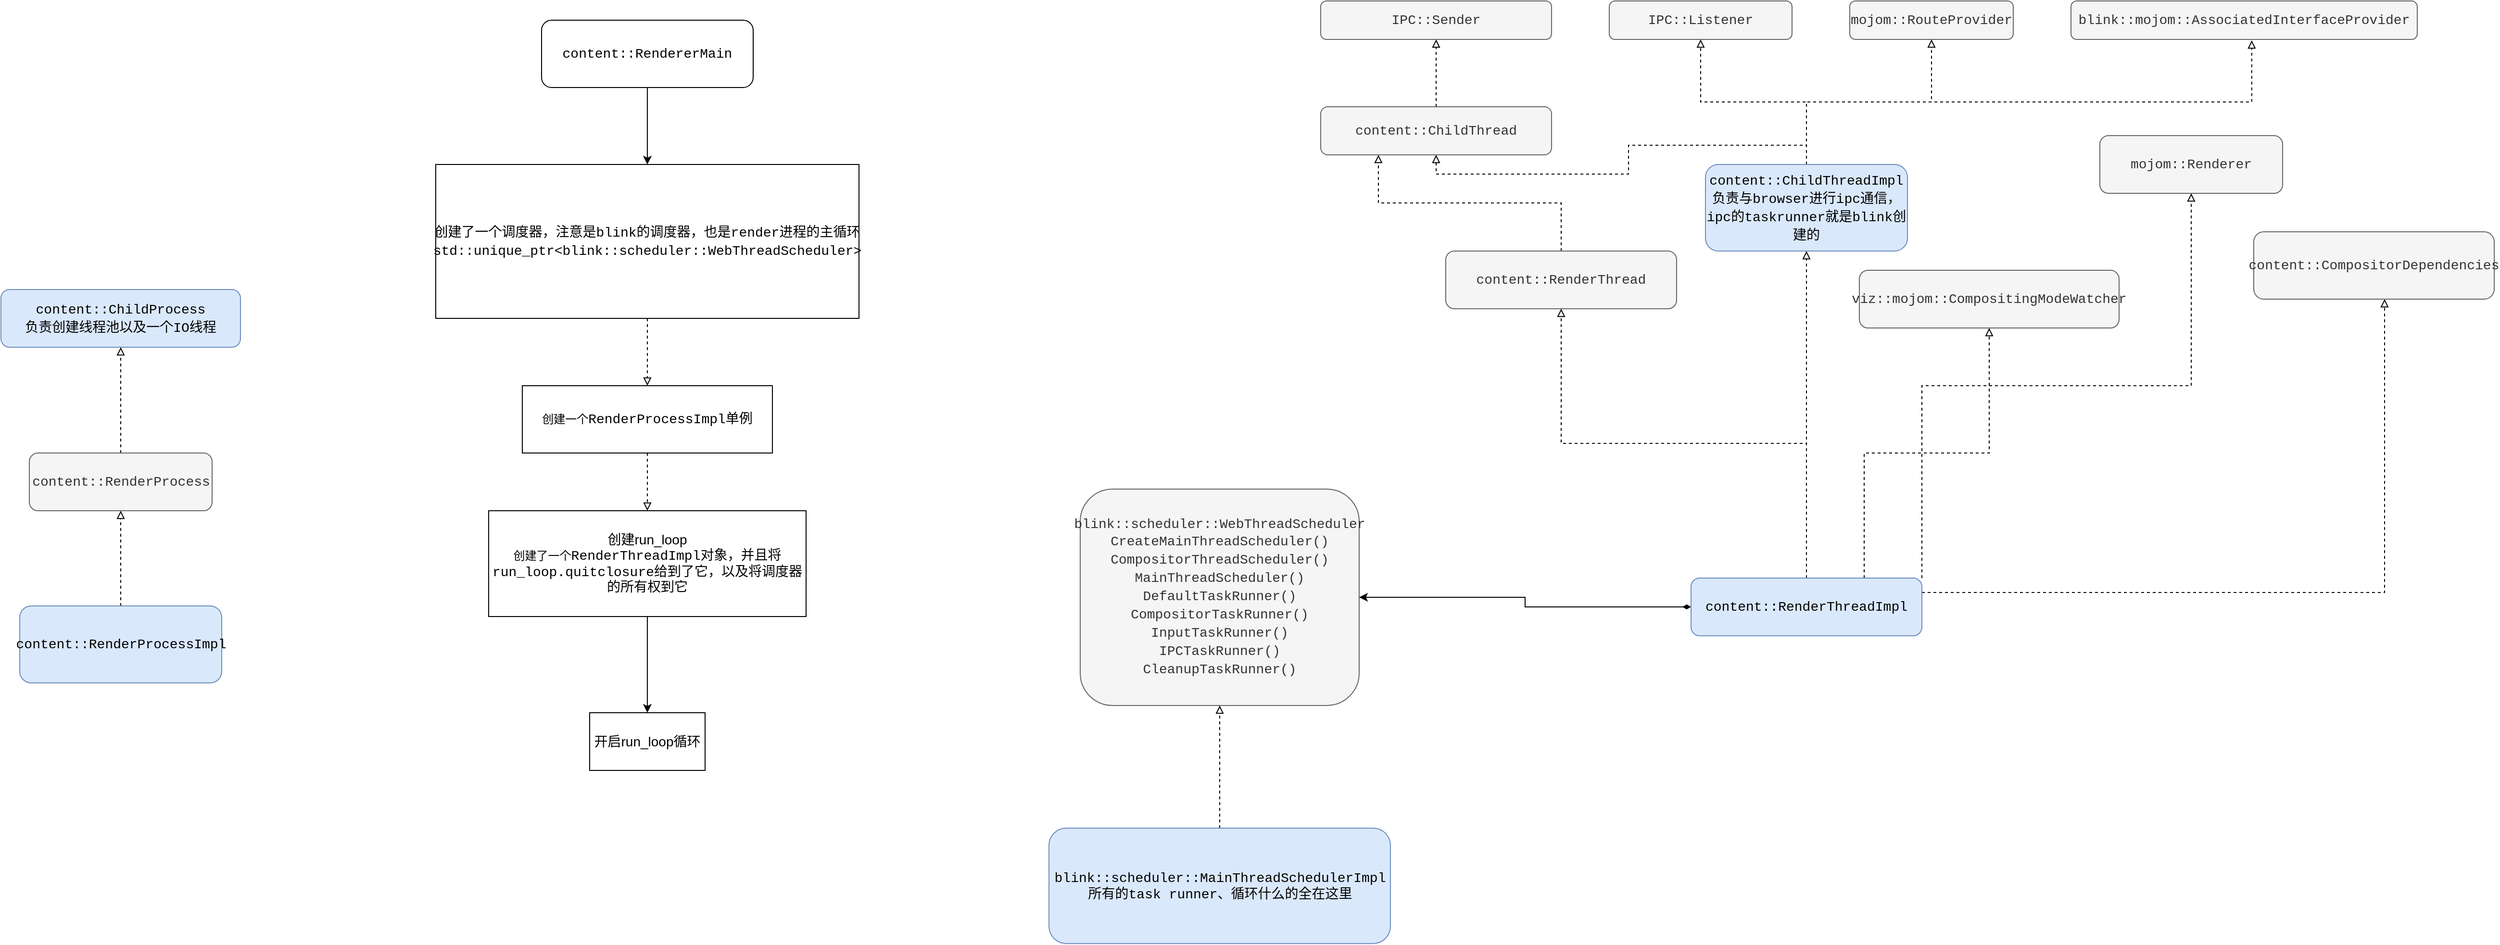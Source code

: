 <mxfile version="13.0.0" type="device"><diagram id="0Z2gEXlGfw9aMveYJJ1k" name="第 1 页"><mxGraphModel dx="2249" dy="846" grid="1" gridSize="10" guides="1" tooltips="1" connect="1" arrows="1" fold="1" page="1" pageScale="1" pageWidth="827" pageHeight="1169" math="0" shadow="0"><root><mxCell id="0"/><mxCell id="1" parent="0"/><mxCell id="v9QAa8efyqaabv-unFso-37" value="" style="edgeStyle=orthogonalEdgeStyle;rounded=0;orthogonalLoop=1;jettySize=auto;html=1;endArrow=classic;endFill=1;strokeColor=#000000;" edge="1" parent="1" source="v9QAa8efyqaabv-unFso-1" target="v9QAa8efyqaabv-unFso-3"><mxGeometry relative="1" as="geometry"/></mxCell><mxCell id="v9QAa8efyqaabv-unFso-1" value="&lt;div style=&quot;font-family: &amp;#34;consolas&amp;#34; , &amp;#34;courier new&amp;#34; , monospace ; font-size: 14px ; line-height: 19px&quot;&gt;&lt;span&gt;content::RendererMain&lt;/span&gt;&lt;/div&gt;" style="rounded=1;whiteSpace=wrap;html=1;" vertex="1" parent="1"><mxGeometry x="-100" y="20" width="220" height="70" as="geometry"/></mxCell><mxCell id="v9QAa8efyqaabv-unFso-51" style="edgeStyle=orthogonalEdgeStyle;rounded=0;orthogonalLoop=1;jettySize=auto;html=1;exitX=0.5;exitY=1;exitDx=0;exitDy=0;entryX=0.5;entryY=0;entryDx=0;entryDy=0;dashed=1;startArrow=none;startFill=0;endArrow=block;endFill=0;strokeColor=#000000;" edge="1" parent="1" source="v9QAa8efyqaabv-unFso-3" target="v9QAa8efyqaabv-unFso-50"><mxGeometry relative="1" as="geometry"/></mxCell><mxCell id="v9QAa8efyqaabv-unFso-3" value="&lt;div style=&quot;font-family: &amp;#34;consolas&amp;#34; , &amp;#34;courier new&amp;#34; , monospace ; font-size: 14px ; line-height: 19px&quot;&gt;创建了一个调度器，注意是blink的调度器，也是render进程的主循环&lt;/div&gt;&lt;div style=&quot;font-family: &amp;#34;consolas&amp;#34; , &amp;#34;courier new&amp;#34; , monospace ; font-size: 14px ; line-height: 19px&quot;&gt;&lt;div style=&quot;font-family: &amp;#34;consolas&amp;#34; , &amp;#34;courier new&amp;#34; , monospace ; line-height: 19px&quot;&gt;&lt;span&gt;std&lt;/span&gt;::unique_ptr&amp;lt;&lt;span&gt;blink&lt;/span&gt;::&lt;span&gt;scheduler&lt;/span&gt;::WebThreadScheduler&amp;gt;&lt;/div&gt;&lt;/div&gt;" style="rounded=0;whiteSpace=wrap;html=1;" vertex="1" parent="1"><mxGeometry x="-210" y="170" width="440" height="160" as="geometry"/></mxCell><mxCell id="v9QAa8efyqaabv-unFso-17" style="edgeStyle=orthogonalEdgeStyle;rounded=0;orthogonalLoop=1;jettySize=auto;html=1;exitX=0.5;exitY=0;exitDx=0;exitDy=0;entryX=0.25;entryY=1;entryDx=0;entryDy=0;dashed=1;endArrow=block;endFill=0;" edge="1" parent="1" source="v9QAa8efyqaabv-unFso-4" target="v9QAa8efyqaabv-unFso-5"><mxGeometry relative="1" as="geometry"/></mxCell><mxCell id="v9QAa8efyqaabv-unFso-4" value="&lt;div style=&quot;font-family: &amp;#34;consolas&amp;#34; , &amp;#34;courier new&amp;#34; , monospace ; font-size: 14px ; line-height: 19px&quot;&gt;&lt;span&gt;content::&lt;/span&gt;&lt;span style=&quot;font-family: &amp;#34;consolas&amp;#34; , &amp;#34;courier new&amp;#34; , monospace&quot;&gt;RenderThread&lt;/span&gt;&lt;/div&gt;" style="rounded=1;whiteSpace=wrap;html=1;fillColor=#f5f5f5;strokeColor=#666666;fontColor=#333333;" vertex="1" parent="1"><mxGeometry x="840" y="260" width="240" height="60" as="geometry"/></mxCell><mxCell id="v9QAa8efyqaabv-unFso-11" style="edgeStyle=orthogonalEdgeStyle;rounded=0;orthogonalLoop=1;jettySize=auto;html=1;exitX=0.5;exitY=0;exitDx=0;exitDy=0;entryX=0.5;entryY=1;entryDx=0;entryDy=0;dashed=1;endArrow=block;endFill=0;" edge="1" parent="1" source="v9QAa8efyqaabv-unFso-5" target="v9QAa8efyqaabv-unFso-6"><mxGeometry relative="1" as="geometry"/></mxCell><mxCell id="v9QAa8efyqaabv-unFso-5" value="&lt;div style=&quot;font-family: &amp;#34;consolas&amp;#34; , &amp;#34;courier new&amp;#34; , monospace ; font-size: 14px ; line-height: 19px&quot;&gt;&lt;span&gt;content::&lt;/span&gt;&lt;span style=&quot;font-family: &amp;#34;consolas&amp;#34; , &amp;#34;courier new&amp;#34; , monospace&quot;&gt;ChildThread&lt;/span&gt;&lt;/div&gt;" style="rounded=1;whiteSpace=wrap;html=1;fillColor=#f5f5f5;strokeColor=#666666;fontColor=#333333;" vertex="1" parent="1"><mxGeometry x="710" y="110" width="240" height="50" as="geometry"/></mxCell><mxCell id="v9QAa8efyqaabv-unFso-6" value="&lt;div style=&quot;font-family: &amp;#34;consolas&amp;#34; , &amp;#34;courier new&amp;#34; , monospace ; font-size: 14px ; line-height: 19px&quot;&gt;&lt;span&gt;IPC::Sender&lt;/span&gt;&lt;/div&gt;" style="rounded=1;whiteSpace=wrap;html=1;fillColor=#f5f5f5;strokeColor=#666666;fontColor=#333333;" vertex="1" parent="1"><mxGeometry x="710" width="240" height="40" as="geometry"/></mxCell><mxCell id="v9QAa8efyqaabv-unFso-7" value="&lt;div style=&quot;font-family: &amp;#34;consolas&amp;#34; , &amp;#34;courier new&amp;#34; , monospace ; font-size: 14px ; line-height: 19px&quot;&gt;&lt;span&gt;IPC::Listener&lt;/span&gt;&lt;/div&gt;" style="rounded=1;whiteSpace=wrap;html=1;fillColor=#f5f5f5;strokeColor=#666666;fontColor=#333333;" vertex="1" parent="1"><mxGeometry x="1010" width="190" height="40" as="geometry"/></mxCell><mxCell id="v9QAa8efyqaabv-unFso-8" value="&lt;div style=&quot;font-family: &amp;#34;consolas&amp;#34; , &amp;#34;courier new&amp;#34; , monospace ; font-size: 14px ; line-height: 19px&quot;&gt;&lt;span&gt;mojom::RouteProvider&lt;/span&gt;&lt;/div&gt;" style="rounded=1;whiteSpace=wrap;html=1;fillColor=#f5f5f5;strokeColor=#666666;fontColor=#333333;" vertex="1" parent="1"><mxGeometry x="1260" width="170" height="40" as="geometry"/></mxCell><mxCell id="v9QAa8efyqaabv-unFso-9" value="&lt;div style=&quot;font-family: &amp;#34;consolas&amp;#34; , &amp;#34;courier new&amp;#34; , monospace ; font-size: 14px ; line-height: 19px&quot;&gt;&lt;span&gt;blink::mojom::AssociatedInterfaceProvider&lt;/span&gt;&lt;/div&gt;" style="rounded=1;whiteSpace=wrap;html=1;fillColor=#f5f5f5;strokeColor=#666666;fontColor=#333333;" vertex="1" parent="1"><mxGeometry x="1490" width="360" height="40" as="geometry"/></mxCell><mxCell id="v9QAa8efyqaabv-unFso-12" style="edgeStyle=orthogonalEdgeStyle;rounded=0;orthogonalLoop=1;jettySize=auto;html=1;exitX=0.5;exitY=0;exitDx=0;exitDy=0;entryX=0.5;entryY=1;entryDx=0;entryDy=0;dashed=1;endArrow=block;endFill=0;" edge="1" parent="1" source="v9QAa8efyqaabv-unFso-10" target="v9QAa8efyqaabv-unFso-5"><mxGeometry relative="1" as="geometry"/></mxCell><mxCell id="v9QAa8efyqaabv-unFso-13" style="edgeStyle=orthogonalEdgeStyle;rounded=0;orthogonalLoop=1;jettySize=auto;html=1;exitX=0.5;exitY=0;exitDx=0;exitDy=0;entryX=0.5;entryY=1;entryDx=0;entryDy=0;dashed=1;endArrow=block;endFill=0;" edge="1" parent="1" source="v9QAa8efyqaabv-unFso-10" target="v9QAa8efyqaabv-unFso-7"><mxGeometry relative="1" as="geometry"/></mxCell><mxCell id="v9QAa8efyqaabv-unFso-14" style="edgeStyle=orthogonalEdgeStyle;rounded=0;orthogonalLoop=1;jettySize=auto;html=1;exitX=0.5;exitY=0;exitDx=0;exitDy=0;entryX=0.5;entryY=1;entryDx=0;entryDy=0;dashed=1;endArrow=block;endFill=0;" edge="1" parent="1" source="v9QAa8efyqaabv-unFso-10" target="v9QAa8efyqaabv-unFso-8"><mxGeometry relative="1" as="geometry"/></mxCell><mxCell id="v9QAa8efyqaabv-unFso-15" style="edgeStyle=orthogonalEdgeStyle;rounded=0;orthogonalLoop=1;jettySize=auto;html=1;exitX=0.5;exitY=0;exitDx=0;exitDy=0;entryX=0.522;entryY=1.025;entryDx=0;entryDy=0;entryPerimeter=0;dashed=1;endArrow=block;endFill=0;" edge="1" parent="1" source="v9QAa8efyqaabv-unFso-10" target="v9QAa8efyqaabv-unFso-9"><mxGeometry relative="1" as="geometry"/></mxCell><mxCell id="v9QAa8efyqaabv-unFso-10" value="&lt;div style=&quot;font-family: &amp;#34;consolas&amp;#34; , &amp;#34;courier new&amp;#34; , monospace ; font-size: 14px ; line-height: 19px&quot;&gt;&lt;span&gt;content::&lt;/span&gt;&lt;span&gt;ChildThreadImpl&lt;/span&gt;&lt;/div&gt;&lt;div style=&quot;font-family: &amp;#34;consolas&amp;#34; , &amp;#34;courier new&amp;#34; , monospace ; font-size: 14px ; line-height: 19px&quot;&gt;&lt;span&gt;负责与browser进行ipc通信，ipc的taskrunner就是blink创建的&lt;/span&gt;&lt;/div&gt;" style="rounded=1;whiteSpace=wrap;html=1;fillColor=#dae8fc;strokeColor=#6c8ebf;" vertex="1" parent="1"><mxGeometry x="1110" y="170" width="210" height="90" as="geometry"/></mxCell><mxCell id="v9QAa8efyqaabv-unFso-19" style="edgeStyle=orthogonalEdgeStyle;rounded=0;orthogonalLoop=1;jettySize=auto;html=1;exitX=0.5;exitY=0;exitDx=0;exitDy=0;entryX=0.5;entryY=1;entryDx=0;entryDy=0;dashed=1;endArrow=block;endFill=0;" edge="1" parent="1" source="v9QAa8efyqaabv-unFso-18" target="v9QAa8efyqaabv-unFso-4"><mxGeometry relative="1" as="geometry"/></mxCell><mxCell id="v9QAa8efyqaabv-unFso-20" style="edgeStyle=orthogonalEdgeStyle;rounded=0;orthogonalLoop=1;jettySize=auto;html=1;exitX=0.5;exitY=0;exitDx=0;exitDy=0;entryX=0.5;entryY=1;entryDx=0;entryDy=0;dashed=1;endArrow=block;endFill=0;" edge="1" parent="1" source="v9QAa8efyqaabv-unFso-18" target="v9QAa8efyqaabv-unFso-10"><mxGeometry relative="1" as="geometry"/></mxCell><mxCell id="v9QAa8efyqaabv-unFso-24" style="edgeStyle=orthogonalEdgeStyle;rounded=0;orthogonalLoop=1;jettySize=auto;html=1;exitX=0.75;exitY=0;exitDx=0;exitDy=0;entryX=0.5;entryY=1;entryDx=0;entryDy=0;dashed=1;endArrow=block;endFill=0;" edge="1" parent="1" source="v9QAa8efyqaabv-unFso-18" target="v9QAa8efyqaabv-unFso-22"><mxGeometry relative="1" as="geometry"/></mxCell><mxCell id="v9QAa8efyqaabv-unFso-25" style="edgeStyle=orthogonalEdgeStyle;rounded=0;orthogonalLoop=1;jettySize=auto;html=1;exitX=1;exitY=0;exitDx=0;exitDy=0;entryX=0.5;entryY=1;entryDx=0;entryDy=0;dashed=1;endArrow=block;endFill=0;" edge="1" parent="1" source="v9QAa8efyqaabv-unFso-18" target="v9QAa8efyqaabv-unFso-21"><mxGeometry relative="1" as="geometry"/></mxCell><mxCell id="v9QAa8efyqaabv-unFso-26" style="edgeStyle=orthogonalEdgeStyle;rounded=0;orthogonalLoop=1;jettySize=auto;html=1;exitX=1;exitY=0.25;exitDx=0;exitDy=0;entryX=0.544;entryY=1;entryDx=0;entryDy=0;entryPerimeter=0;dashed=1;endArrow=block;endFill=0;" edge="1" parent="1" source="v9QAa8efyqaabv-unFso-18" target="v9QAa8efyqaabv-unFso-23"><mxGeometry relative="1" as="geometry"/></mxCell><mxCell id="v9QAa8efyqaabv-unFso-44" style="edgeStyle=orthogonalEdgeStyle;rounded=0;orthogonalLoop=1;jettySize=auto;html=1;exitX=0;exitY=0.5;exitDx=0;exitDy=0;entryX=1;entryY=0.5;entryDx=0;entryDy=0;endArrow=classic;endFill=1;strokeColor=#000000;startArrow=diamondThin;startFill=1;" edge="1" parent="1" source="v9QAa8efyqaabv-unFso-18" target="v9QAa8efyqaabv-unFso-27"><mxGeometry relative="1" as="geometry"/></mxCell><mxCell id="v9QAa8efyqaabv-unFso-18" value="&lt;div style=&quot;font-family: &amp;#34;consolas&amp;#34; , &amp;#34;courier new&amp;#34; , monospace ; font-size: 14px ; line-height: 19px&quot;&gt;&lt;span&gt;content::&lt;/span&gt;&lt;span style=&quot;font-family: &amp;#34;consolas&amp;#34; , &amp;#34;courier new&amp;#34; , monospace&quot;&gt;RenderThreadImpl&lt;/span&gt;&lt;/div&gt;" style="rounded=1;whiteSpace=wrap;html=1;fillColor=#dae8fc;strokeColor=#6c8ebf;" vertex="1" parent="1"><mxGeometry x="1095" y="600" width="240" height="60" as="geometry"/></mxCell><mxCell id="v9QAa8efyqaabv-unFso-21" value="&lt;div style=&quot;font-family: &amp;#34;consolas&amp;#34; , &amp;#34;courier new&amp;#34; , monospace ; font-size: 14px ; line-height: 19px&quot;&gt;&lt;span&gt;mojom::Renderer&lt;/span&gt;&lt;/div&gt;" style="rounded=1;whiteSpace=wrap;html=1;fillColor=#f5f5f5;strokeColor=#666666;fontColor=#333333;" vertex="1" parent="1"><mxGeometry x="1520" y="140" width="190" height="60" as="geometry"/></mxCell><mxCell id="v9QAa8efyqaabv-unFso-22" value="&lt;div style=&quot;font-family: &amp;#34;consolas&amp;#34; , &amp;#34;courier new&amp;#34; , monospace ; font-size: 14px ; line-height: 19px&quot;&gt;&lt;span&gt;viz::mojom::CompositingModeWatcher&lt;/span&gt;&lt;/div&gt;" style="rounded=1;whiteSpace=wrap;html=1;fillColor=#f5f5f5;strokeColor=#666666;fontColor=#333333;" vertex="1" parent="1"><mxGeometry x="1270" y="280" width="270" height="60" as="geometry"/></mxCell><mxCell id="v9QAa8efyqaabv-unFso-23" value="&lt;div style=&quot;font-family: &amp;#34;consolas&amp;#34; , &amp;#34;courier new&amp;#34; , monospace ; font-size: 14px ; line-height: 19px&quot;&gt;&lt;span&gt;content::&lt;/span&gt;&lt;span style=&quot;font-family: &amp;#34;consolas&amp;#34; , &amp;#34;courier new&amp;#34; , monospace&quot;&gt;CompositorDependencies&lt;/span&gt;&lt;/div&gt;" style="rounded=1;whiteSpace=wrap;html=1;fillColor=#f5f5f5;strokeColor=#666666;fontColor=#333333;" vertex="1" parent="1"><mxGeometry x="1680" y="240" width="250" height="70" as="geometry"/></mxCell><mxCell id="v9QAa8efyqaabv-unFso-27" value="&lt;span style=&quot;font-family: &amp;#34;consolas&amp;#34; , &amp;#34;courier new&amp;#34; , monospace ; font-size: 14px&quot;&gt;blink&lt;/span&gt;&lt;span style=&quot;font-family: &amp;#34;consolas&amp;#34; , &amp;#34;courier new&amp;#34; , monospace ; font-size: 14px&quot;&gt;::&lt;/span&gt;&lt;span style=&quot;font-family: &amp;#34;consolas&amp;#34; , &amp;#34;courier new&amp;#34; , monospace ; font-size: 14px&quot;&gt;scheduler&lt;/span&gt;&lt;span style=&quot;font-family: &amp;#34;consolas&amp;#34; , &amp;#34;courier new&amp;#34; , monospace ; font-size: 14px&quot;&gt;::WebThreadScheduler&lt;br&gt;&lt;/span&gt;&lt;div style=&quot;font-family: &amp;#34;consolas&amp;#34; , &amp;#34;courier new&amp;#34; , monospace ; font-size: 14px ; line-height: 19px&quot;&gt;&lt;span&gt;CreateMainThreadScheduler()&lt;/span&gt;&lt;/div&gt;&lt;div style=&quot;font-family: &amp;#34;consolas&amp;#34; , &amp;#34;courier new&amp;#34; , monospace ; font-size: 14px ; line-height: 19px&quot;&gt;&lt;div style=&quot;line-height: 19px&quot;&gt;&lt;span&gt;CompositorThreadScheduler()&lt;/span&gt;&lt;/div&gt;&lt;div style=&quot;line-height: 19px&quot;&gt;&lt;div style=&quot;line-height: 19px&quot;&gt;&lt;span&gt;MainThreadScheduler()&lt;/span&gt;&lt;/div&gt;&lt;div style=&quot;line-height: 19px&quot;&gt;&lt;div style=&quot;line-height: 19px&quot;&gt;&lt;span&gt;DefaultTaskRunner()&lt;/span&gt;&lt;/div&gt;&lt;div style=&quot;line-height: 19px&quot;&gt;&lt;div style=&quot;font-family: &amp;#34;consolas&amp;#34; , &amp;#34;courier new&amp;#34; , monospace ; line-height: 19px&quot;&gt;&lt;span&gt;CompositorTaskRunner()&lt;/span&gt;&lt;/div&gt;&lt;div style=&quot;font-family: &amp;#34;consolas&amp;#34; , &amp;#34;courier new&amp;#34; , monospace ; line-height: 19px&quot;&gt;&lt;div style=&quot;font-family: &amp;#34;consolas&amp;#34; , &amp;#34;courier new&amp;#34; , monospace ; line-height: 19px&quot;&gt;&lt;span&gt;InputTaskRunner()&lt;/span&gt;&lt;/div&gt;&lt;div style=&quot;font-family: &amp;#34;consolas&amp;#34; , &amp;#34;courier new&amp;#34; , monospace ; line-height: 19px&quot;&gt;&lt;div style=&quot;line-height: 19px&quot;&gt;&lt;span&gt;IPCTaskRunner()&lt;/span&gt;&lt;/div&gt;&lt;div style=&quot;line-height: 19px&quot;&gt;&lt;div style=&quot;line-height: 19px&quot;&gt;&lt;span&gt;CleanupTaskRunner()&lt;/span&gt;&lt;/div&gt;&lt;/div&gt;&lt;/div&gt;&lt;/div&gt;&lt;/div&gt;&lt;/div&gt;&lt;/div&gt;&lt;/div&gt;" style="rounded=1;whiteSpace=wrap;html=1;fillColor=#f5f5f5;strokeColor=#666666;fontColor=#333333;" vertex="1" parent="1"><mxGeometry x="460" y="507.5" width="290" height="225" as="geometry"/></mxCell><mxCell id="v9QAa8efyqaabv-unFso-43" style="edgeStyle=orthogonalEdgeStyle;rounded=0;orthogonalLoop=1;jettySize=auto;html=1;exitX=0.5;exitY=1;exitDx=0;exitDy=0;endArrow=classic;endFill=1;" edge="1" parent="1" source="v9QAa8efyqaabv-unFso-29" target="v9QAa8efyqaabv-unFso-30"><mxGeometry relative="1" as="geometry"/></mxCell><mxCell id="v9QAa8efyqaabv-unFso-29" value="&lt;font style=&quot;font-size: 14px&quot;&gt;创建run_loop&lt;/font&gt;&lt;br&gt;创建了一个&lt;span style=&quot;font-family: &amp;#34;consolas&amp;#34; , &amp;#34;courier new&amp;#34; , monospace ; font-size: 14px&quot;&gt;RenderThreadImpl对象，并且将run_loop.quitclosure给到了它，以及将调度器的所有权到它&lt;/span&gt;" style="rounded=0;whiteSpace=wrap;html=1;" vertex="1" parent="1"><mxGeometry x="-155" y="530" width="330" height="110" as="geometry"/></mxCell><mxCell id="v9QAa8efyqaabv-unFso-30" value="&lt;font style=&quot;font-size: 14px&quot;&gt;开启run_loop循环&lt;/font&gt;" style="rounded=0;whiteSpace=wrap;html=1;" vertex="1" parent="1"><mxGeometry x="-50" y="740" width="120" height="60" as="geometry"/></mxCell><mxCell id="v9QAa8efyqaabv-unFso-46" style="edgeStyle=orthogonalEdgeStyle;rounded=0;orthogonalLoop=1;jettySize=auto;html=1;exitX=0.5;exitY=0;exitDx=0;exitDy=0;entryX=0.5;entryY=1;entryDx=0;entryDy=0;startArrow=none;startFill=0;endArrow=block;endFill=0;strokeColor=#000000;dashed=1;" edge="1" parent="1" source="v9QAa8efyqaabv-unFso-45" target="v9QAa8efyqaabv-unFso-27"><mxGeometry relative="1" as="geometry"/></mxCell><mxCell id="v9QAa8efyqaabv-unFso-45" value="&lt;div style=&quot;font-family: &amp;#34;consolas&amp;#34; , &amp;#34;courier new&amp;#34; , monospace ; font-size: 14px ; line-height: 19px&quot;&gt;&lt;/div&gt;&lt;span style=&quot;font-family: &amp;#34;consolas&amp;#34; , &amp;#34;courier new&amp;#34; , monospace ; font-size: 14px&quot;&gt;blink::scheduler&lt;/span&gt;&lt;span style=&quot;font-family: &amp;#34;consolas&amp;#34; , &amp;#34;courier new&amp;#34; , monospace ; font-size: 14px&quot;&gt;::&lt;/span&gt;&lt;span style=&quot;font-family: &amp;#34;consolas&amp;#34; , &amp;#34;courier new&amp;#34; , monospace ; font-size: 14px&quot;&gt;MainThreadSchedulerImpl&lt;br&gt;&lt;/span&gt;&lt;span style=&quot;font-family: &amp;#34;consolas&amp;#34; , &amp;#34;courier new&amp;#34; , monospace ; font-size: 14px&quot;&gt;所有的task runner、循环什么的全在这里&lt;br&gt;&lt;/span&gt;" style="rounded=1;whiteSpace=wrap;html=1;fillColor=#dae8fc;strokeColor=#6c8ebf;" vertex="1" parent="1"><mxGeometry x="427.5" y="860" width="355" height="120" as="geometry"/></mxCell><mxCell id="v9QAa8efyqaabv-unFso-47" value="&lt;div style=&quot;font-family: &amp;#34;consolas&amp;#34; , &amp;#34;courier new&amp;#34; , monospace ; font-size: 14px ; line-height: 19px&quot;&gt;content::ChildProcess&lt;/div&gt;&lt;div style=&quot;font-family: &amp;#34;consolas&amp;#34; , &amp;#34;courier new&amp;#34; , monospace ; font-size: 14px ; line-height: 19px&quot;&gt;负责创建线程池以及一个IO线程&lt;/div&gt;" style="rounded=1;whiteSpace=wrap;html=1;fillColor=#dae8fc;strokeColor=#6c8ebf;" vertex="1" parent="1"><mxGeometry x="-662" y="300" width="249" height="60" as="geometry"/></mxCell><mxCell id="v9QAa8efyqaabv-unFso-49" style="edgeStyle=orthogonalEdgeStyle;rounded=0;orthogonalLoop=1;jettySize=auto;html=1;exitX=0.5;exitY=0;exitDx=0;exitDy=0;entryX=0.5;entryY=1;entryDx=0;entryDy=0;startArrow=none;startFill=0;endArrow=block;endFill=0;strokeColor=#000000;dashed=1;" edge="1" parent="1" source="v9QAa8efyqaabv-unFso-48" target="v9QAa8efyqaabv-unFso-47"><mxGeometry relative="1" as="geometry"/></mxCell><mxCell id="v9QAa8efyqaabv-unFso-48" value="&lt;div style=&quot;font-family: &amp;#34;consolas&amp;#34; , &amp;#34;courier new&amp;#34; , monospace ; font-size: 14px ; line-height: 19px&quot;&gt;&lt;span&gt;content::RenderProcess&lt;/span&gt;&lt;/div&gt;" style="rounded=1;whiteSpace=wrap;html=1;fillColor=#f5f5f5;strokeColor=#666666;fontColor=#333333;" vertex="1" parent="1"><mxGeometry x="-632.5" y="470" width="190" height="60" as="geometry"/></mxCell><mxCell id="v9QAa8efyqaabv-unFso-52" style="edgeStyle=orthogonalEdgeStyle;rounded=0;orthogonalLoop=1;jettySize=auto;html=1;exitX=0.5;exitY=1;exitDx=0;exitDy=0;dashed=1;startArrow=none;startFill=0;endArrow=block;endFill=0;strokeColor=#000000;" edge="1" parent="1" source="v9QAa8efyqaabv-unFso-50" target="v9QAa8efyqaabv-unFso-29"><mxGeometry relative="1" as="geometry"/></mxCell><mxCell id="v9QAa8efyqaabv-unFso-50" value="创建一个&lt;span style=&quot;font-family: &amp;#34;consolas&amp;#34; , &amp;#34;courier new&amp;#34; , monospace ; font-size: 14px&quot;&gt;RenderProcessImpl单例&lt;/span&gt;" style="rounded=0;whiteSpace=wrap;html=1;" vertex="1" parent="1"><mxGeometry x="-120" y="400" width="260" height="70" as="geometry"/></mxCell><mxCell id="v9QAa8efyqaabv-unFso-54" style="edgeStyle=orthogonalEdgeStyle;rounded=0;orthogonalLoop=1;jettySize=auto;html=1;exitX=0.5;exitY=0;exitDx=0;exitDy=0;entryX=0.5;entryY=1;entryDx=0;entryDy=0;dashed=1;startArrow=none;startFill=0;endArrow=block;endFill=0;strokeColor=#000000;" edge="1" parent="1" source="v9QAa8efyqaabv-unFso-53" target="v9QAa8efyqaabv-unFso-48"><mxGeometry relative="1" as="geometry"/></mxCell><mxCell id="v9QAa8efyqaabv-unFso-53" value="&lt;div style=&quot;font-family: &amp;#34;consolas&amp;#34; , &amp;#34;courier new&amp;#34; , monospace ; font-size: 14px ; line-height: 19px&quot;&gt;&lt;span&gt;content::RenderProcessImpl&lt;/span&gt;&lt;/div&gt;" style="rounded=1;whiteSpace=wrap;html=1;fillColor=#dae8fc;strokeColor=#6c8ebf;" vertex="1" parent="1"><mxGeometry x="-642.5" y="629" width="210" height="80" as="geometry"/></mxCell></root></mxGraphModel></diagram></mxfile>